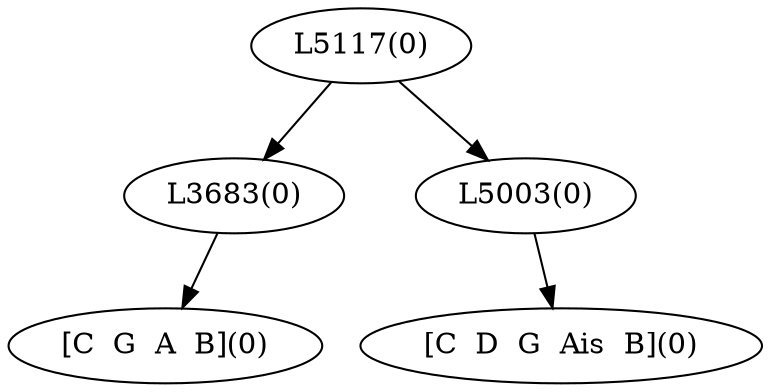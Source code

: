 digraph sample{
"L3683(0)"->"[C  G  A  B](0)"
"L5003(0)"->"[C  D  G  Ais  B](0)"
"L5117(0)"->"L3683(0)"
"L5117(0)"->"L5003(0)"
{rank = min; "L5117(0)"}
{rank = same; "L3683(0)"; "L5003(0)";}
{rank = max; "[C  D  G  Ais  B](0)"; "[C  G  A  B](0)";}
}